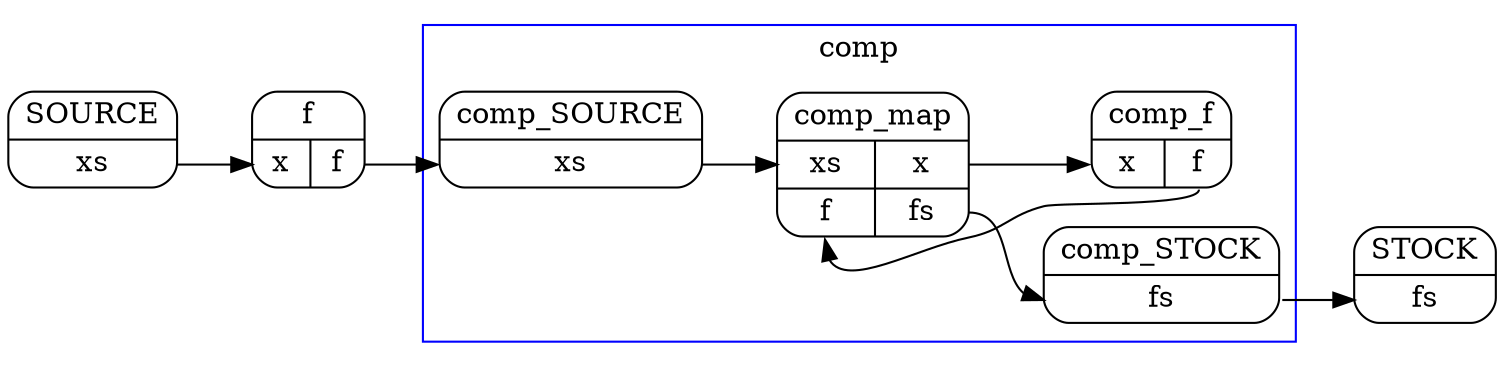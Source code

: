digraph Example6{
 rankdir = LR;
subgraph cluster_Example6_comp {
  color = blue;
  rankdir = LR;
  label = "comp";
  Example6_comp_map [shape=Mrecord, label="comp_map | {{<xs> xs | <f> f} | {<x> x | <fs> fs}}"];
  Example6_comp_stock [shape=Mrecord, label="comp_STOCK | {{<fs> fs}}"];
  Example6_comp_source [shape=Mrecord, label="comp_SOURCE | {{<xs> xs}}"];
  Example6_comp_f [shape=Mrecord, label="comp_f | {{<x> x} | {<f> f}}"];
  Example6_comp_map:x -> Example6_comp_f:x[color = "black"];
  Example6_comp_map:fs -> Example6_comp_stock:fs[color = "black"];
  Example6_comp_source:xs -> Example6_comp_map:xs[color = "black"];
  Example6_comp_f:f -> Example6_comp_map:f[color = "black"];
}
  Example6_stock [shape=Mrecord, label="STOCK | {{<fs> fs}}"];
  Example6_source [shape=Mrecord, label="SOURCE | {{<xs> xs}}"];
  Example6_f [shape=Mrecord, label="f | {{<x> x} | {<f> f}}"];
  Example6_comp_stock:fs -> Example6_stock:fs[color = "black"];
  Example6_source:xs -> Example6_f:x[color = "black"];
  Example6_f:f -> Example6_comp_source:xs[color = "black"];
}
